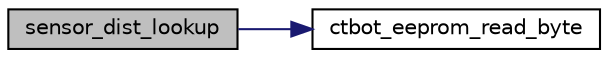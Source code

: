 digraph G
{
  edge [fontname="Helvetica",fontsize="10",labelfontname="Helvetica",labelfontsize="10"];
  node [fontname="Helvetica",fontsize="10",shape=record];
  rankdir="LR";
  Node1 [label="sensor_dist_lookup",height=0.2,width=0.4,color="black", fillcolor="grey75", style="filled" fontcolor="black"];
  Node1 -> Node2 [color="midnightblue",fontsize="10",style="solid",fontname="Helvetica"];
  Node2 [label="ctbot_eeprom_read_byte",height=0.2,width=0.4,color="black", fillcolor="white", style="filled",URL="$eeprom__pc_8c.html#a77ca3a10517b6fb65f814edb8fc109bd"];
}
